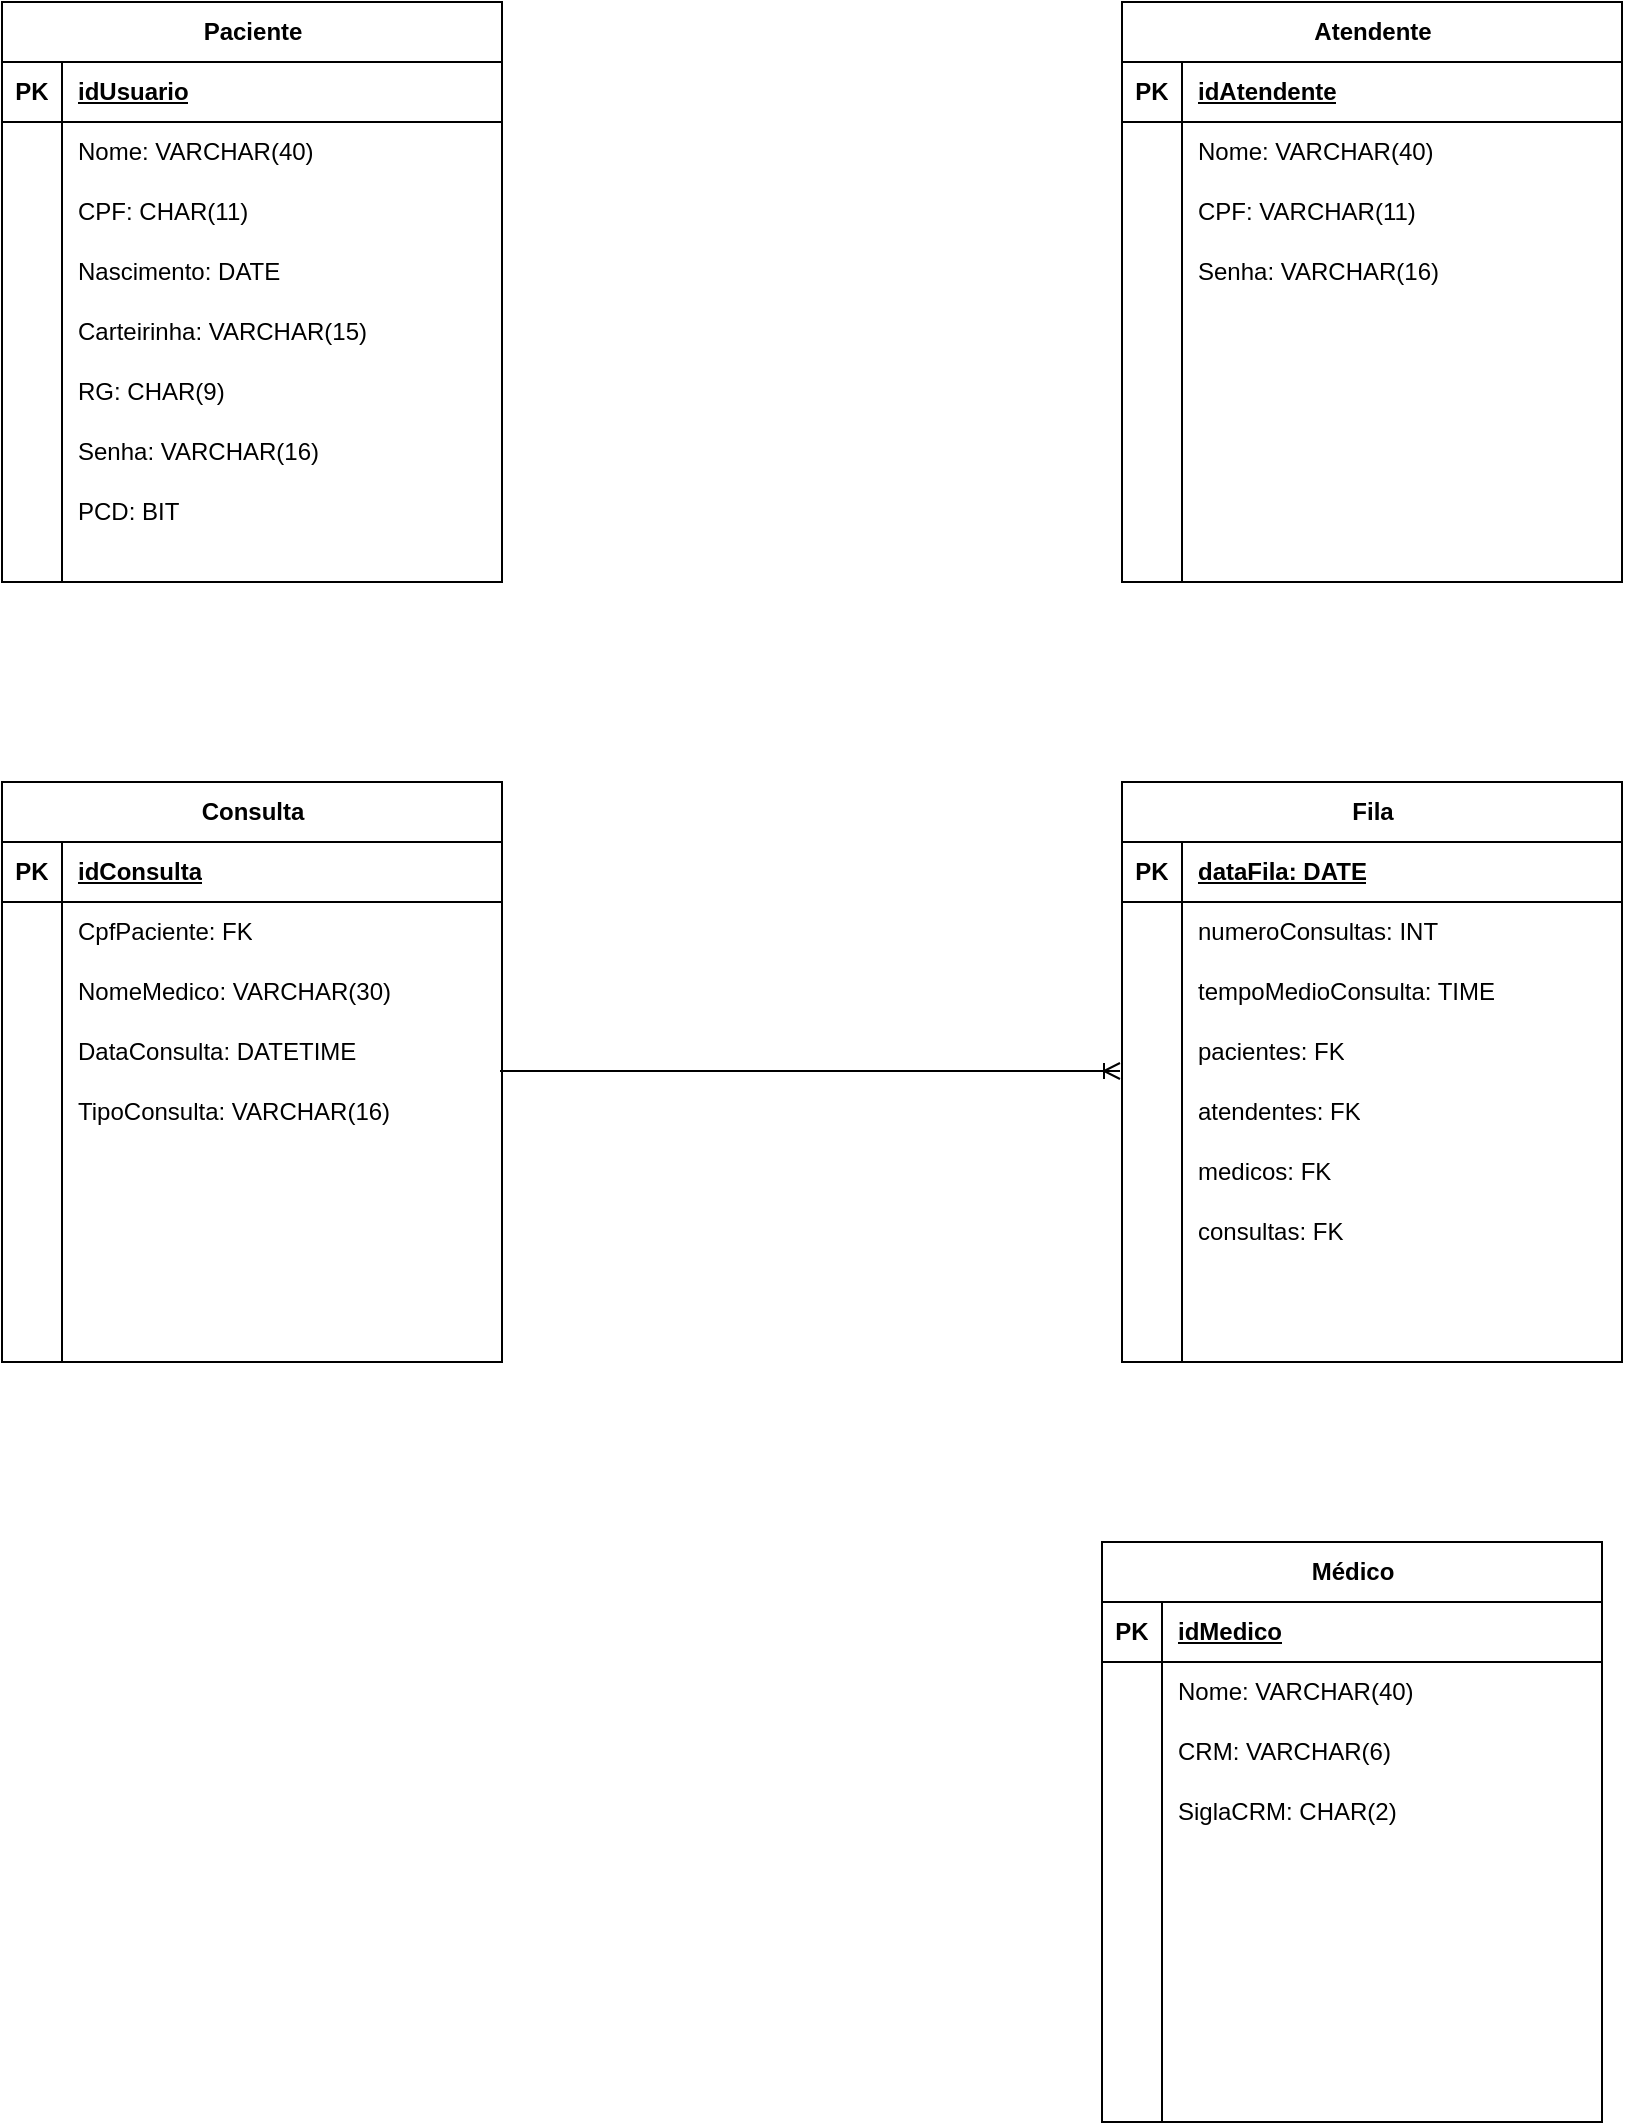 <mxfile version="24.7.16">
  <diagram name="Página-1" id="vgKkcztiWeYxf9Mb9Ure">
    <mxGraphModel dx="880" dy="426" grid="1" gridSize="10" guides="1" tooltips="1" connect="1" arrows="1" fold="1" page="1" pageScale="1" pageWidth="827" pageHeight="1169" math="0" shadow="0">
      <root>
        <mxCell id="0" />
        <mxCell id="1" parent="0" />
        <mxCell id="Rsq2qWyVtfIDxLRxskpb-33" value="" style="group" vertex="1" connectable="0" parent="1">
          <mxGeometry x="10" y="10" width="250" height="290" as="geometry" />
        </mxCell>
        <mxCell id="Rsq2qWyVtfIDxLRxskpb-1" value="Paciente" style="shape=table;startSize=30;container=1;collapsible=1;childLayout=tableLayout;fixedRows=1;rowLines=0;fontStyle=1;align=center;resizeLast=1;html=1;" vertex="1" parent="Rsq2qWyVtfIDxLRxskpb-33">
          <mxGeometry width="250" height="290" as="geometry" />
        </mxCell>
        <mxCell id="Rsq2qWyVtfIDxLRxskpb-2" value="" style="shape=tableRow;horizontal=0;startSize=0;swimlaneHead=0;swimlaneBody=0;fillColor=none;collapsible=0;dropTarget=0;points=[[0,0.5],[1,0.5]];portConstraint=eastwest;top=0;left=0;right=0;bottom=1;" vertex="1" parent="Rsq2qWyVtfIDxLRxskpb-1">
          <mxGeometry y="30" width="250" height="30" as="geometry" />
        </mxCell>
        <mxCell id="Rsq2qWyVtfIDxLRxskpb-3" value="PK" style="shape=partialRectangle;connectable=0;fillColor=none;top=0;left=0;bottom=0;right=0;fontStyle=1;overflow=hidden;whiteSpace=wrap;html=1;" vertex="1" parent="Rsq2qWyVtfIDxLRxskpb-2">
          <mxGeometry width="30" height="30" as="geometry">
            <mxRectangle width="30" height="30" as="alternateBounds" />
          </mxGeometry>
        </mxCell>
        <mxCell id="Rsq2qWyVtfIDxLRxskpb-4" value="idUsuario" style="shape=partialRectangle;connectable=0;fillColor=none;top=0;left=0;bottom=0;right=0;align=left;spacingLeft=6;fontStyle=5;overflow=hidden;whiteSpace=wrap;html=1;" vertex="1" parent="Rsq2qWyVtfIDxLRxskpb-2">
          <mxGeometry x="30" width="220" height="30" as="geometry">
            <mxRectangle width="220" height="30" as="alternateBounds" />
          </mxGeometry>
        </mxCell>
        <mxCell id="Rsq2qWyVtfIDxLRxskpb-5" value="" style="shape=tableRow;horizontal=0;startSize=0;swimlaneHead=0;swimlaneBody=0;fillColor=none;collapsible=0;dropTarget=0;points=[[0,0.5],[1,0.5]];portConstraint=eastwest;top=0;left=0;right=0;bottom=0;" vertex="1" parent="Rsq2qWyVtfIDxLRxskpb-1">
          <mxGeometry y="60" width="250" height="30" as="geometry" />
        </mxCell>
        <mxCell id="Rsq2qWyVtfIDxLRxskpb-6" value="" style="shape=partialRectangle;connectable=0;fillColor=none;top=0;left=0;bottom=0;right=0;editable=1;overflow=hidden;whiteSpace=wrap;html=1;" vertex="1" parent="Rsq2qWyVtfIDxLRxskpb-5">
          <mxGeometry width="30" height="30" as="geometry">
            <mxRectangle width="30" height="30" as="alternateBounds" />
          </mxGeometry>
        </mxCell>
        <mxCell id="Rsq2qWyVtfIDxLRxskpb-7" value="Nome: VARCHAR(40)" style="shape=partialRectangle;connectable=0;fillColor=none;top=0;left=0;bottom=0;right=0;align=left;spacingLeft=6;overflow=hidden;whiteSpace=wrap;html=1;" vertex="1" parent="Rsq2qWyVtfIDxLRxskpb-5">
          <mxGeometry x="30" width="220" height="30" as="geometry">
            <mxRectangle width="220" height="30" as="alternateBounds" />
          </mxGeometry>
        </mxCell>
        <mxCell id="Rsq2qWyVtfIDxLRxskpb-8" value="" style="shape=tableRow;horizontal=0;startSize=0;swimlaneHead=0;swimlaneBody=0;fillColor=none;collapsible=0;dropTarget=0;points=[[0,0.5],[1,0.5]];portConstraint=eastwest;top=0;left=0;right=0;bottom=0;" vertex="1" parent="Rsq2qWyVtfIDxLRxskpb-1">
          <mxGeometry y="90" width="250" height="30" as="geometry" />
        </mxCell>
        <mxCell id="Rsq2qWyVtfIDxLRxskpb-9" value="" style="shape=partialRectangle;connectable=0;fillColor=none;top=0;left=0;bottom=0;right=0;editable=1;overflow=hidden;whiteSpace=wrap;html=1;" vertex="1" parent="Rsq2qWyVtfIDxLRxskpb-8">
          <mxGeometry width="30" height="30" as="geometry">
            <mxRectangle width="30" height="30" as="alternateBounds" />
          </mxGeometry>
        </mxCell>
        <mxCell id="Rsq2qWyVtfIDxLRxskpb-10" value="CPF: CHAR(11)" style="shape=partialRectangle;connectable=0;fillColor=none;top=0;left=0;bottom=0;right=0;align=left;spacingLeft=6;overflow=hidden;whiteSpace=wrap;html=1;" vertex="1" parent="Rsq2qWyVtfIDxLRxskpb-8">
          <mxGeometry x="30" width="220" height="30" as="geometry">
            <mxRectangle width="220" height="30" as="alternateBounds" />
          </mxGeometry>
        </mxCell>
        <mxCell id="Rsq2qWyVtfIDxLRxskpb-11" value="" style="shape=tableRow;horizontal=0;startSize=0;swimlaneHead=0;swimlaneBody=0;fillColor=none;collapsible=0;dropTarget=0;points=[[0,0.5],[1,0.5]];portConstraint=eastwest;top=0;left=0;right=0;bottom=0;" vertex="1" parent="Rsq2qWyVtfIDxLRxskpb-1">
          <mxGeometry y="120" width="250" height="30" as="geometry" />
        </mxCell>
        <mxCell id="Rsq2qWyVtfIDxLRxskpb-12" value="" style="shape=partialRectangle;connectable=0;fillColor=none;top=0;left=0;bottom=0;right=0;editable=1;overflow=hidden;whiteSpace=wrap;html=1;" vertex="1" parent="Rsq2qWyVtfIDxLRxskpb-11">
          <mxGeometry width="30" height="30" as="geometry">
            <mxRectangle width="30" height="30" as="alternateBounds" />
          </mxGeometry>
        </mxCell>
        <mxCell id="Rsq2qWyVtfIDxLRxskpb-13" value="Nascimento: DATE" style="shape=partialRectangle;connectable=0;fillColor=none;top=0;left=0;bottom=0;right=0;align=left;spacingLeft=6;overflow=hidden;whiteSpace=wrap;html=1;" vertex="1" parent="Rsq2qWyVtfIDxLRxskpb-11">
          <mxGeometry x="30" width="220" height="30" as="geometry">
            <mxRectangle width="220" height="30" as="alternateBounds" />
          </mxGeometry>
        </mxCell>
        <mxCell id="Rsq2qWyVtfIDxLRxskpb-15" value="Carteirinha: VARCHAR(15)" style="shape=partialRectangle;connectable=0;fillColor=none;top=0;left=0;bottom=0;right=0;align=left;spacingLeft=6;overflow=hidden;whiteSpace=wrap;html=1;" vertex="1" parent="Rsq2qWyVtfIDxLRxskpb-33">
          <mxGeometry x="30" y="150" width="220" height="30" as="geometry">
            <mxRectangle width="220" height="30" as="alternateBounds" />
          </mxGeometry>
        </mxCell>
        <mxCell id="Rsq2qWyVtfIDxLRxskpb-16" value="RG: CHAR(9)&lt;span style=&quot;color: rgba(0, 0, 0, 0); font-family: monospace; font-size: 0px; text-wrap: nowrap;&quot;&gt;%3CmxGraphModel%3E%3Croot%3E%3CmxCell%20id%3D%220%22%2F%3E%3CmxCell%20id%3D%221%22%20parent%3D%220%22%2F%3E%3CmxCell%20id%3D%222%22%20value%3D%22Carteirinha%3A%20VARCHAR(15)%22%20style%3D%22shape%3DpartialRectangle%3Bconnectable%3D0%3BfillColor%3Dnone%3Btop%3D0%3Bleft%3D0%3Bbottom%3D0%3Bright%3D0%3Balign%3Dleft%3BspacingLeft%3D6%3Boverflow%3Dhidden%3BwhiteSpace%3Dwrap%3Bhtml%3D1%3B%22%20vertex%3D%221%22%20parent%3D%221%22%3E%3CmxGeometry%20x%3D%2240%22%20y%3D%22160%22%20width%3D%22220%22%20height%3D%2230%22%20as%3D%22geometry%22%3E%3CmxRectangle%20width%3D%22220%22%20height%3D%2230%22%20as%3D%22alternateBounds%22%2F%3E%3C%2FmxGeometry%3E%3C%2FmxCell%3E%3C%2Froot%3E%3C%2FmxGraphModel%3E&lt;/span&gt;" style="shape=partialRectangle;connectable=0;fillColor=none;top=0;left=0;bottom=0;right=0;align=left;spacingLeft=6;overflow=hidden;whiteSpace=wrap;html=1;" vertex="1" parent="Rsq2qWyVtfIDxLRxskpb-33">
          <mxGeometry x="30" y="180" width="220" height="30" as="geometry">
            <mxRectangle width="220" height="30" as="alternateBounds" />
          </mxGeometry>
        </mxCell>
        <mxCell id="Rsq2qWyVtfIDxLRxskpb-17" value="Senha: VARCHAR(16)" style="shape=partialRectangle;connectable=0;fillColor=none;top=0;left=0;bottom=0;right=0;align=left;spacingLeft=6;overflow=hidden;whiteSpace=wrap;html=1;" vertex="1" parent="Rsq2qWyVtfIDxLRxskpb-33">
          <mxGeometry x="30" y="210" width="220" height="30" as="geometry">
            <mxRectangle width="220" height="30" as="alternateBounds" />
          </mxGeometry>
        </mxCell>
        <mxCell id="Rsq2qWyVtfIDxLRxskpb-18" value="" style="endArrow=none;html=1;rounded=0;" edge="1" parent="Rsq2qWyVtfIDxLRxskpb-33">
          <mxGeometry relative="1" as="geometry">
            <mxPoint x="30" y="150" as="sourcePoint" />
            <mxPoint x="30" y="290" as="targetPoint" />
          </mxGeometry>
        </mxCell>
        <mxCell id="Rsq2qWyVtfIDxLRxskpb-151" value="PCD: BIT" style="shape=partialRectangle;connectable=0;fillColor=none;top=0;left=0;bottom=0;right=0;align=left;spacingLeft=6;overflow=hidden;whiteSpace=wrap;html=1;" vertex="1" parent="Rsq2qWyVtfIDxLRxskpb-33">
          <mxGeometry x="30" y="240" width="220" height="30" as="geometry">
            <mxRectangle width="220" height="30" as="alternateBounds" />
          </mxGeometry>
        </mxCell>
        <mxCell id="Rsq2qWyVtfIDxLRxskpb-34" value="" style="group" vertex="1" connectable="0" parent="1">
          <mxGeometry x="570" y="10" width="250" height="290" as="geometry" />
        </mxCell>
        <mxCell id="Rsq2qWyVtfIDxLRxskpb-35" value="Atendente" style="shape=table;startSize=30;container=1;collapsible=1;childLayout=tableLayout;fixedRows=1;rowLines=0;fontStyle=1;align=center;resizeLast=1;html=1;" vertex="1" parent="Rsq2qWyVtfIDxLRxskpb-34">
          <mxGeometry width="250" height="290" as="geometry" />
        </mxCell>
        <mxCell id="Rsq2qWyVtfIDxLRxskpb-36" value="" style="shape=tableRow;horizontal=0;startSize=0;swimlaneHead=0;swimlaneBody=0;fillColor=none;collapsible=0;dropTarget=0;points=[[0,0.5],[1,0.5]];portConstraint=eastwest;top=0;left=0;right=0;bottom=1;" vertex="1" parent="Rsq2qWyVtfIDxLRxskpb-35">
          <mxGeometry y="30" width="250" height="30" as="geometry" />
        </mxCell>
        <mxCell id="Rsq2qWyVtfIDxLRxskpb-37" value="PK" style="shape=partialRectangle;connectable=0;fillColor=none;top=0;left=0;bottom=0;right=0;fontStyle=1;overflow=hidden;whiteSpace=wrap;html=1;" vertex="1" parent="Rsq2qWyVtfIDxLRxskpb-36">
          <mxGeometry width="30" height="30" as="geometry">
            <mxRectangle width="30" height="30" as="alternateBounds" />
          </mxGeometry>
        </mxCell>
        <mxCell id="Rsq2qWyVtfIDxLRxskpb-38" value="idAtendente" style="shape=partialRectangle;connectable=0;fillColor=none;top=0;left=0;bottom=0;right=0;align=left;spacingLeft=6;fontStyle=5;overflow=hidden;whiteSpace=wrap;html=1;" vertex="1" parent="Rsq2qWyVtfIDxLRxskpb-36">
          <mxGeometry x="30" width="220" height="30" as="geometry">
            <mxRectangle width="220" height="30" as="alternateBounds" />
          </mxGeometry>
        </mxCell>
        <mxCell id="Rsq2qWyVtfIDxLRxskpb-39" value="" style="shape=tableRow;horizontal=0;startSize=0;swimlaneHead=0;swimlaneBody=0;fillColor=none;collapsible=0;dropTarget=0;points=[[0,0.5],[1,0.5]];portConstraint=eastwest;top=0;left=0;right=0;bottom=0;" vertex="1" parent="Rsq2qWyVtfIDxLRxskpb-35">
          <mxGeometry y="60" width="250" height="30" as="geometry" />
        </mxCell>
        <mxCell id="Rsq2qWyVtfIDxLRxskpb-40" value="" style="shape=partialRectangle;connectable=0;fillColor=none;top=0;left=0;bottom=0;right=0;editable=1;overflow=hidden;whiteSpace=wrap;html=1;" vertex="1" parent="Rsq2qWyVtfIDxLRxskpb-39">
          <mxGeometry width="30" height="30" as="geometry">
            <mxRectangle width="30" height="30" as="alternateBounds" />
          </mxGeometry>
        </mxCell>
        <mxCell id="Rsq2qWyVtfIDxLRxskpb-41" value="Nome: VARCHAR(40)" style="shape=partialRectangle;connectable=0;fillColor=none;top=0;left=0;bottom=0;right=0;align=left;spacingLeft=6;overflow=hidden;whiteSpace=wrap;html=1;" vertex="1" parent="Rsq2qWyVtfIDxLRxskpb-39">
          <mxGeometry x="30" width="220" height="30" as="geometry">
            <mxRectangle width="220" height="30" as="alternateBounds" />
          </mxGeometry>
        </mxCell>
        <mxCell id="Rsq2qWyVtfIDxLRxskpb-42" value="" style="shape=tableRow;horizontal=0;startSize=0;swimlaneHead=0;swimlaneBody=0;fillColor=none;collapsible=0;dropTarget=0;points=[[0,0.5],[1,0.5]];portConstraint=eastwest;top=0;left=0;right=0;bottom=0;" vertex="1" parent="Rsq2qWyVtfIDxLRxskpb-35">
          <mxGeometry y="90" width="250" height="30" as="geometry" />
        </mxCell>
        <mxCell id="Rsq2qWyVtfIDxLRxskpb-43" value="" style="shape=partialRectangle;connectable=0;fillColor=none;top=0;left=0;bottom=0;right=0;editable=1;overflow=hidden;whiteSpace=wrap;html=1;" vertex="1" parent="Rsq2qWyVtfIDxLRxskpb-42">
          <mxGeometry width="30" height="30" as="geometry">
            <mxRectangle width="30" height="30" as="alternateBounds" />
          </mxGeometry>
        </mxCell>
        <mxCell id="Rsq2qWyVtfIDxLRxskpb-44" value="CPF: VARCHAR(11)" style="shape=partialRectangle;connectable=0;fillColor=none;top=0;left=0;bottom=0;right=0;align=left;spacingLeft=6;overflow=hidden;whiteSpace=wrap;html=1;" vertex="1" parent="Rsq2qWyVtfIDxLRxskpb-42">
          <mxGeometry x="30" width="220" height="30" as="geometry">
            <mxRectangle width="220" height="30" as="alternateBounds" />
          </mxGeometry>
        </mxCell>
        <mxCell id="Rsq2qWyVtfIDxLRxskpb-45" value="" style="shape=tableRow;horizontal=0;startSize=0;swimlaneHead=0;swimlaneBody=0;fillColor=none;collapsible=0;dropTarget=0;points=[[0,0.5],[1,0.5]];portConstraint=eastwest;top=0;left=0;right=0;bottom=0;" vertex="1" parent="Rsq2qWyVtfIDxLRxskpb-35">
          <mxGeometry y="120" width="250" height="30" as="geometry" />
        </mxCell>
        <mxCell id="Rsq2qWyVtfIDxLRxskpb-46" value="" style="shape=partialRectangle;connectable=0;fillColor=none;top=0;left=0;bottom=0;right=0;editable=1;overflow=hidden;whiteSpace=wrap;html=1;" vertex="1" parent="Rsq2qWyVtfIDxLRxskpb-45">
          <mxGeometry width="30" height="30" as="geometry">
            <mxRectangle width="30" height="30" as="alternateBounds" />
          </mxGeometry>
        </mxCell>
        <mxCell id="Rsq2qWyVtfIDxLRxskpb-47" value="Senha: VARCHAR(16)" style="shape=partialRectangle;connectable=0;fillColor=none;top=0;left=0;bottom=0;right=0;align=left;spacingLeft=6;overflow=hidden;whiteSpace=wrap;html=1;" vertex="1" parent="Rsq2qWyVtfIDxLRxskpb-45">
          <mxGeometry x="30" width="220" height="30" as="geometry">
            <mxRectangle width="220" height="30" as="alternateBounds" />
          </mxGeometry>
        </mxCell>
        <mxCell id="Rsq2qWyVtfIDxLRxskpb-51" value="" style="endArrow=none;html=1;rounded=0;" edge="1" parent="Rsq2qWyVtfIDxLRxskpb-34">
          <mxGeometry relative="1" as="geometry">
            <mxPoint x="30" y="150" as="sourcePoint" />
            <mxPoint x="30" y="290" as="targetPoint" />
          </mxGeometry>
        </mxCell>
        <mxCell id="Rsq2qWyVtfIDxLRxskpb-70" value="" style="group" vertex="1" connectable="0" parent="1">
          <mxGeometry x="10" y="400" width="250" height="290" as="geometry" />
        </mxCell>
        <mxCell id="Rsq2qWyVtfIDxLRxskpb-84" value="TipoConsulta: VARCHAR(16)" style="shape=partialRectangle;connectable=0;fillColor=none;top=0;left=0;bottom=0;right=0;align=left;spacingLeft=6;overflow=hidden;whiteSpace=wrap;html=1;" vertex="1" parent="Rsq2qWyVtfIDxLRxskpb-70">
          <mxGeometry x="30" y="150" width="220" height="30" as="geometry">
            <mxRectangle width="220" height="30" as="alternateBounds" />
          </mxGeometry>
        </mxCell>
        <mxCell id="Rsq2qWyVtfIDxLRxskpb-87" value="" style="endArrow=none;html=1;rounded=0;" edge="1" parent="Rsq2qWyVtfIDxLRxskpb-70">
          <mxGeometry relative="1" as="geometry">
            <mxPoint x="30" y="150" as="sourcePoint" />
            <mxPoint x="30" y="290" as="targetPoint" />
          </mxGeometry>
        </mxCell>
        <mxCell id="Rsq2qWyVtfIDxLRxskpb-71" value="Consulta" style="shape=table;startSize=30;container=1;collapsible=1;childLayout=tableLayout;fixedRows=1;rowLines=0;fontStyle=1;align=center;resizeLast=1;html=1;" vertex="1" parent="1">
          <mxGeometry x="10" y="400" width="250" height="290" as="geometry" />
        </mxCell>
        <mxCell id="Rsq2qWyVtfIDxLRxskpb-72" value="" style="shape=tableRow;horizontal=0;startSize=0;swimlaneHead=0;swimlaneBody=0;fillColor=none;collapsible=0;dropTarget=0;points=[[0,0.5],[1,0.5]];portConstraint=eastwest;top=0;left=0;right=0;bottom=1;" vertex="1" parent="Rsq2qWyVtfIDxLRxskpb-71">
          <mxGeometry y="30" width="250" height="30" as="geometry" />
        </mxCell>
        <mxCell id="Rsq2qWyVtfIDxLRxskpb-73" value="PK" style="shape=partialRectangle;connectable=0;fillColor=none;top=0;left=0;bottom=0;right=0;fontStyle=1;overflow=hidden;whiteSpace=wrap;html=1;" vertex="1" parent="Rsq2qWyVtfIDxLRxskpb-72">
          <mxGeometry width="30" height="30" as="geometry">
            <mxRectangle width="30" height="30" as="alternateBounds" />
          </mxGeometry>
        </mxCell>
        <mxCell id="Rsq2qWyVtfIDxLRxskpb-74" value="idConsulta" style="shape=partialRectangle;connectable=0;fillColor=none;top=0;left=0;bottom=0;right=0;align=left;spacingLeft=6;fontStyle=5;overflow=hidden;whiteSpace=wrap;html=1;" vertex="1" parent="Rsq2qWyVtfIDxLRxskpb-72">
          <mxGeometry x="30" width="220" height="30" as="geometry">
            <mxRectangle width="220" height="30" as="alternateBounds" />
          </mxGeometry>
        </mxCell>
        <mxCell id="Rsq2qWyVtfIDxLRxskpb-75" value="" style="shape=tableRow;horizontal=0;startSize=0;swimlaneHead=0;swimlaneBody=0;fillColor=none;collapsible=0;dropTarget=0;points=[[0,0.5],[1,0.5]];portConstraint=eastwest;top=0;left=0;right=0;bottom=0;" vertex="1" parent="Rsq2qWyVtfIDxLRxskpb-71">
          <mxGeometry y="60" width="250" height="30" as="geometry" />
        </mxCell>
        <mxCell id="Rsq2qWyVtfIDxLRxskpb-76" value="" style="shape=partialRectangle;connectable=0;fillColor=none;top=0;left=0;bottom=0;right=0;editable=1;overflow=hidden;whiteSpace=wrap;html=1;" vertex="1" parent="Rsq2qWyVtfIDxLRxskpb-75">
          <mxGeometry width="30" height="30" as="geometry">
            <mxRectangle width="30" height="30" as="alternateBounds" />
          </mxGeometry>
        </mxCell>
        <mxCell id="Rsq2qWyVtfIDxLRxskpb-77" value="CpfPaciente: FK" style="shape=partialRectangle;connectable=0;fillColor=none;top=0;left=0;bottom=0;right=0;align=left;spacingLeft=6;overflow=hidden;whiteSpace=wrap;html=1;" vertex="1" parent="Rsq2qWyVtfIDxLRxskpb-75">
          <mxGeometry x="30" width="220" height="30" as="geometry">
            <mxRectangle width="220" height="30" as="alternateBounds" />
          </mxGeometry>
        </mxCell>
        <mxCell id="Rsq2qWyVtfIDxLRxskpb-78" value="" style="shape=tableRow;horizontal=0;startSize=0;swimlaneHead=0;swimlaneBody=0;fillColor=none;collapsible=0;dropTarget=0;points=[[0,0.5],[1,0.5]];portConstraint=eastwest;top=0;left=0;right=0;bottom=0;" vertex="1" parent="Rsq2qWyVtfIDxLRxskpb-71">
          <mxGeometry y="90" width="250" height="30" as="geometry" />
        </mxCell>
        <mxCell id="Rsq2qWyVtfIDxLRxskpb-79" value="" style="shape=partialRectangle;connectable=0;fillColor=none;top=0;left=0;bottom=0;right=0;editable=1;overflow=hidden;whiteSpace=wrap;html=1;" vertex="1" parent="Rsq2qWyVtfIDxLRxskpb-78">
          <mxGeometry width="30" height="30" as="geometry">
            <mxRectangle width="30" height="30" as="alternateBounds" />
          </mxGeometry>
        </mxCell>
        <mxCell id="Rsq2qWyVtfIDxLRxskpb-80" value="NomeMedico: VARCHAR(30)" style="shape=partialRectangle;connectable=0;fillColor=none;top=0;left=0;bottom=0;right=0;align=left;spacingLeft=6;overflow=hidden;whiteSpace=wrap;html=1;" vertex="1" parent="Rsq2qWyVtfIDxLRxskpb-78">
          <mxGeometry x="30" width="220" height="30" as="geometry">
            <mxRectangle width="220" height="30" as="alternateBounds" />
          </mxGeometry>
        </mxCell>
        <mxCell id="Rsq2qWyVtfIDxLRxskpb-81" value="" style="shape=tableRow;horizontal=0;startSize=0;swimlaneHead=0;swimlaneBody=0;fillColor=none;collapsible=0;dropTarget=0;points=[[0,0.5],[1,0.5]];portConstraint=eastwest;top=0;left=0;right=0;bottom=0;" vertex="1" parent="Rsq2qWyVtfIDxLRxskpb-71">
          <mxGeometry y="120" width="250" height="30" as="geometry" />
        </mxCell>
        <mxCell id="Rsq2qWyVtfIDxLRxskpb-82" value="" style="shape=partialRectangle;connectable=0;fillColor=none;top=0;left=0;bottom=0;right=0;editable=1;overflow=hidden;whiteSpace=wrap;html=1;" vertex="1" parent="Rsq2qWyVtfIDxLRxskpb-81">
          <mxGeometry width="30" height="30" as="geometry">
            <mxRectangle width="30" height="30" as="alternateBounds" />
          </mxGeometry>
        </mxCell>
        <mxCell id="Rsq2qWyVtfIDxLRxskpb-83" value="DataConsulta: DATETIME" style="shape=partialRectangle;connectable=0;fillColor=none;top=0;left=0;bottom=0;right=0;align=left;spacingLeft=6;overflow=hidden;whiteSpace=wrap;html=1;" vertex="1" parent="Rsq2qWyVtfIDxLRxskpb-81">
          <mxGeometry x="30" width="220" height="30" as="geometry">
            <mxRectangle width="220" height="30" as="alternateBounds" />
          </mxGeometry>
        </mxCell>
        <mxCell id="Rsq2qWyVtfIDxLRxskpb-114" value="" style="group" vertex="1" connectable="0" parent="1">
          <mxGeometry x="570" y="400" width="250" height="290" as="geometry" />
        </mxCell>
        <mxCell id="Rsq2qWyVtfIDxLRxskpb-115" value="atendentes: FK" style="shape=partialRectangle;connectable=0;fillColor=none;top=0;left=0;bottom=0;right=0;align=left;spacingLeft=6;overflow=hidden;whiteSpace=wrap;html=1;" vertex="1" parent="Rsq2qWyVtfIDxLRxskpb-114">
          <mxGeometry x="30" y="150" width="220" height="30" as="geometry">
            <mxRectangle width="220" height="30" as="alternateBounds" />
          </mxGeometry>
        </mxCell>
        <mxCell id="Rsq2qWyVtfIDxLRxskpb-116" value="" style="endArrow=none;html=1;rounded=0;" edge="1" parent="Rsq2qWyVtfIDxLRxskpb-114">
          <mxGeometry relative="1" as="geometry">
            <mxPoint x="30" y="150" as="sourcePoint" />
            <mxPoint x="30" y="290" as="targetPoint" />
          </mxGeometry>
        </mxCell>
        <mxCell id="Rsq2qWyVtfIDxLRxskpb-130" value="medicos: FK" style="shape=partialRectangle;connectable=0;fillColor=none;top=0;left=0;bottom=0;right=0;align=left;spacingLeft=6;overflow=hidden;whiteSpace=wrap;html=1;" vertex="1" parent="Rsq2qWyVtfIDxLRxskpb-114">
          <mxGeometry x="30" y="180" width="220" height="30" as="geometry">
            <mxRectangle width="220" height="30" as="alternateBounds" />
          </mxGeometry>
        </mxCell>
        <mxCell id="Rsq2qWyVtfIDxLRxskpb-131" value="consultas: FK" style="shape=partialRectangle;connectable=0;fillColor=none;top=0;left=0;bottom=0;right=0;align=left;spacingLeft=6;overflow=hidden;whiteSpace=wrap;html=1;" vertex="1" parent="Rsq2qWyVtfIDxLRxskpb-114">
          <mxGeometry x="30" y="210" width="220" height="30" as="geometry">
            <mxRectangle width="220" height="30" as="alternateBounds" />
          </mxGeometry>
        </mxCell>
        <mxCell id="Rsq2qWyVtfIDxLRxskpb-117" value="Fila" style="shape=table;startSize=30;container=1;collapsible=1;childLayout=tableLayout;fixedRows=1;rowLines=0;fontStyle=1;align=center;resizeLast=1;html=1;" vertex="1" parent="1">
          <mxGeometry x="570" y="400" width="250" height="290" as="geometry" />
        </mxCell>
        <mxCell id="Rsq2qWyVtfIDxLRxskpb-118" value="" style="shape=tableRow;horizontal=0;startSize=0;swimlaneHead=0;swimlaneBody=0;fillColor=none;collapsible=0;dropTarget=0;points=[[0,0.5],[1,0.5]];portConstraint=eastwest;top=0;left=0;right=0;bottom=1;" vertex="1" parent="Rsq2qWyVtfIDxLRxskpb-117">
          <mxGeometry y="30" width="250" height="30" as="geometry" />
        </mxCell>
        <mxCell id="Rsq2qWyVtfIDxLRxskpb-119" value="PK" style="shape=partialRectangle;connectable=0;fillColor=none;top=0;left=0;bottom=0;right=0;fontStyle=1;overflow=hidden;whiteSpace=wrap;html=1;" vertex="1" parent="Rsq2qWyVtfIDxLRxskpb-118">
          <mxGeometry width="30" height="30" as="geometry">
            <mxRectangle width="30" height="30" as="alternateBounds" />
          </mxGeometry>
        </mxCell>
        <mxCell id="Rsq2qWyVtfIDxLRxskpb-120" value="dataFila: DATE" style="shape=partialRectangle;connectable=0;fillColor=none;top=0;left=0;bottom=0;right=0;align=left;spacingLeft=6;fontStyle=5;overflow=hidden;whiteSpace=wrap;html=1;" vertex="1" parent="Rsq2qWyVtfIDxLRxskpb-118">
          <mxGeometry x="30" width="220" height="30" as="geometry">
            <mxRectangle width="220" height="30" as="alternateBounds" />
          </mxGeometry>
        </mxCell>
        <mxCell id="Rsq2qWyVtfIDxLRxskpb-121" value="" style="shape=tableRow;horizontal=0;startSize=0;swimlaneHead=0;swimlaneBody=0;fillColor=none;collapsible=0;dropTarget=0;points=[[0,0.5],[1,0.5]];portConstraint=eastwest;top=0;left=0;right=0;bottom=0;" vertex="1" parent="Rsq2qWyVtfIDxLRxskpb-117">
          <mxGeometry y="60" width="250" height="30" as="geometry" />
        </mxCell>
        <mxCell id="Rsq2qWyVtfIDxLRxskpb-122" value="" style="shape=partialRectangle;connectable=0;fillColor=none;top=0;left=0;bottom=0;right=0;editable=1;overflow=hidden;whiteSpace=wrap;html=1;" vertex="1" parent="Rsq2qWyVtfIDxLRxskpb-121">
          <mxGeometry width="30" height="30" as="geometry">
            <mxRectangle width="30" height="30" as="alternateBounds" />
          </mxGeometry>
        </mxCell>
        <mxCell id="Rsq2qWyVtfIDxLRxskpb-123" value="numeroConsultas: INT" style="shape=partialRectangle;connectable=0;fillColor=none;top=0;left=0;bottom=0;right=0;align=left;spacingLeft=6;overflow=hidden;whiteSpace=wrap;html=1;" vertex="1" parent="Rsq2qWyVtfIDxLRxskpb-121">
          <mxGeometry x="30" width="220" height="30" as="geometry">
            <mxRectangle width="220" height="30" as="alternateBounds" />
          </mxGeometry>
        </mxCell>
        <mxCell id="Rsq2qWyVtfIDxLRxskpb-124" value="" style="shape=tableRow;horizontal=0;startSize=0;swimlaneHead=0;swimlaneBody=0;fillColor=none;collapsible=0;dropTarget=0;points=[[0,0.5],[1,0.5]];portConstraint=eastwest;top=0;left=0;right=0;bottom=0;" vertex="1" parent="Rsq2qWyVtfIDxLRxskpb-117">
          <mxGeometry y="90" width="250" height="30" as="geometry" />
        </mxCell>
        <mxCell id="Rsq2qWyVtfIDxLRxskpb-125" value="" style="shape=partialRectangle;connectable=0;fillColor=none;top=0;left=0;bottom=0;right=0;editable=1;overflow=hidden;whiteSpace=wrap;html=1;" vertex="1" parent="Rsq2qWyVtfIDxLRxskpb-124">
          <mxGeometry width="30" height="30" as="geometry">
            <mxRectangle width="30" height="30" as="alternateBounds" />
          </mxGeometry>
        </mxCell>
        <mxCell id="Rsq2qWyVtfIDxLRxskpb-126" value="tempoMedioConsulta: TIME" style="shape=partialRectangle;connectable=0;fillColor=none;top=0;left=0;bottom=0;right=0;align=left;spacingLeft=6;overflow=hidden;whiteSpace=wrap;html=1;" vertex="1" parent="Rsq2qWyVtfIDxLRxskpb-124">
          <mxGeometry x="30" width="220" height="30" as="geometry">
            <mxRectangle width="220" height="30" as="alternateBounds" />
          </mxGeometry>
        </mxCell>
        <mxCell id="Rsq2qWyVtfIDxLRxskpb-127" value="" style="shape=tableRow;horizontal=0;startSize=0;swimlaneHead=0;swimlaneBody=0;fillColor=none;collapsible=0;dropTarget=0;points=[[0,0.5],[1,0.5]];portConstraint=eastwest;top=0;left=0;right=0;bottom=0;" vertex="1" parent="Rsq2qWyVtfIDxLRxskpb-117">
          <mxGeometry y="120" width="250" height="30" as="geometry" />
        </mxCell>
        <mxCell id="Rsq2qWyVtfIDxLRxskpb-128" value="" style="shape=partialRectangle;connectable=0;fillColor=none;top=0;left=0;bottom=0;right=0;editable=1;overflow=hidden;whiteSpace=wrap;html=1;" vertex="1" parent="Rsq2qWyVtfIDxLRxskpb-127">
          <mxGeometry width="30" height="30" as="geometry">
            <mxRectangle width="30" height="30" as="alternateBounds" />
          </mxGeometry>
        </mxCell>
        <mxCell id="Rsq2qWyVtfIDxLRxskpb-129" value="pacientes: FK" style="shape=partialRectangle;connectable=0;fillColor=none;top=0;left=0;bottom=0;right=0;align=left;spacingLeft=6;overflow=hidden;whiteSpace=wrap;html=1;" vertex="1" parent="Rsq2qWyVtfIDxLRxskpb-127">
          <mxGeometry x="30" width="220" height="30" as="geometry">
            <mxRectangle width="220" height="30" as="alternateBounds" />
          </mxGeometry>
        </mxCell>
        <mxCell id="Rsq2qWyVtfIDxLRxskpb-132" value="" style="edgeStyle=entityRelationEdgeStyle;fontSize=12;html=1;endArrow=ERoneToMany;rounded=0;" edge="1" parent="1">
          <mxGeometry width="100" height="100" relative="1" as="geometry">
            <mxPoint x="259" y="544.5" as="sourcePoint" />
            <mxPoint x="569" y="544.5" as="targetPoint" />
          </mxGeometry>
        </mxCell>
        <mxCell id="Rsq2qWyVtfIDxLRxskpb-133" value="" style="group" vertex="1" connectable="0" parent="1">
          <mxGeometry x="560" y="780" width="250" height="290" as="geometry" />
        </mxCell>
        <mxCell id="Rsq2qWyVtfIDxLRxskpb-134" value="Médico" style="shape=table;startSize=30;container=1;collapsible=1;childLayout=tableLayout;fixedRows=1;rowLines=0;fontStyle=1;align=center;resizeLast=1;html=1;" vertex="1" parent="Rsq2qWyVtfIDxLRxskpb-133">
          <mxGeometry width="250" height="290" as="geometry" />
        </mxCell>
        <mxCell id="Rsq2qWyVtfIDxLRxskpb-135" value="" style="shape=tableRow;horizontal=0;startSize=0;swimlaneHead=0;swimlaneBody=0;fillColor=none;collapsible=0;dropTarget=0;points=[[0,0.5],[1,0.5]];portConstraint=eastwest;top=0;left=0;right=0;bottom=1;" vertex="1" parent="Rsq2qWyVtfIDxLRxskpb-134">
          <mxGeometry y="30" width="250" height="30" as="geometry" />
        </mxCell>
        <mxCell id="Rsq2qWyVtfIDxLRxskpb-136" value="PK" style="shape=partialRectangle;connectable=0;fillColor=none;top=0;left=0;bottom=0;right=0;fontStyle=1;overflow=hidden;whiteSpace=wrap;html=1;" vertex="1" parent="Rsq2qWyVtfIDxLRxskpb-135">
          <mxGeometry width="30" height="30" as="geometry">
            <mxRectangle width="30" height="30" as="alternateBounds" />
          </mxGeometry>
        </mxCell>
        <mxCell id="Rsq2qWyVtfIDxLRxskpb-137" value="idMedico" style="shape=partialRectangle;connectable=0;fillColor=none;top=0;left=0;bottom=0;right=0;align=left;spacingLeft=6;fontStyle=5;overflow=hidden;whiteSpace=wrap;html=1;" vertex="1" parent="Rsq2qWyVtfIDxLRxskpb-135">
          <mxGeometry x="30" width="220" height="30" as="geometry">
            <mxRectangle width="220" height="30" as="alternateBounds" />
          </mxGeometry>
        </mxCell>
        <mxCell id="Rsq2qWyVtfIDxLRxskpb-138" value="" style="shape=tableRow;horizontal=0;startSize=0;swimlaneHead=0;swimlaneBody=0;fillColor=none;collapsible=0;dropTarget=0;points=[[0,0.5],[1,0.5]];portConstraint=eastwest;top=0;left=0;right=0;bottom=0;" vertex="1" parent="Rsq2qWyVtfIDxLRxskpb-134">
          <mxGeometry y="60" width="250" height="30" as="geometry" />
        </mxCell>
        <mxCell id="Rsq2qWyVtfIDxLRxskpb-139" value="" style="shape=partialRectangle;connectable=0;fillColor=none;top=0;left=0;bottom=0;right=0;editable=1;overflow=hidden;whiteSpace=wrap;html=1;" vertex="1" parent="Rsq2qWyVtfIDxLRxskpb-138">
          <mxGeometry width="30" height="30" as="geometry">
            <mxRectangle width="30" height="30" as="alternateBounds" />
          </mxGeometry>
        </mxCell>
        <mxCell id="Rsq2qWyVtfIDxLRxskpb-140" value="Nome: VARCHAR(40)" style="shape=partialRectangle;connectable=0;fillColor=none;top=0;left=0;bottom=0;right=0;align=left;spacingLeft=6;overflow=hidden;whiteSpace=wrap;html=1;" vertex="1" parent="Rsq2qWyVtfIDxLRxskpb-138">
          <mxGeometry x="30" width="220" height="30" as="geometry">
            <mxRectangle width="220" height="30" as="alternateBounds" />
          </mxGeometry>
        </mxCell>
        <mxCell id="Rsq2qWyVtfIDxLRxskpb-141" value="" style="shape=tableRow;horizontal=0;startSize=0;swimlaneHead=0;swimlaneBody=0;fillColor=none;collapsible=0;dropTarget=0;points=[[0,0.5],[1,0.5]];portConstraint=eastwest;top=0;left=0;right=0;bottom=0;" vertex="1" parent="Rsq2qWyVtfIDxLRxskpb-134">
          <mxGeometry y="90" width="250" height="30" as="geometry" />
        </mxCell>
        <mxCell id="Rsq2qWyVtfIDxLRxskpb-142" value="" style="shape=partialRectangle;connectable=0;fillColor=none;top=0;left=0;bottom=0;right=0;editable=1;overflow=hidden;whiteSpace=wrap;html=1;" vertex="1" parent="Rsq2qWyVtfIDxLRxskpb-141">
          <mxGeometry width="30" height="30" as="geometry">
            <mxRectangle width="30" height="30" as="alternateBounds" />
          </mxGeometry>
        </mxCell>
        <mxCell id="Rsq2qWyVtfIDxLRxskpb-143" value="CRM: VARCHAR(6)" style="shape=partialRectangle;connectable=0;fillColor=none;top=0;left=0;bottom=0;right=0;align=left;spacingLeft=6;overflow=hidden;whiteSpace=wrap;html=1;" vertex="1" parent="Rsq2qWyVtfIDxLRxskpb-141">
          <mxGeometry x="30" width="220" height="30" as="geometry">
            <mxRectangle width="220" height="30" as="alternateBounds" />
          </mxGeometry>
        </mxCell>
        <mxCell id="Rsq2qWyVtfIDxLRxskpb-144" value="" style="shape=tableRow;horizontal=0;startSize=0;swimlaneHead=0;swimlaneBody=0;fillColor=none;collapsible=0;dropTarget=0;points=[[0,0.5],[1,0.5]];portConstraint=eastwest;top=0;left=0;right=0;bottom=0;" vertex="1" parent="Rsq2qWyVtfIDxLRxskpb-134">
          <mxGeometry y="120" width="250" height="30" as="geometry" />
        </mxCell>
        <mxCell id="Rsq2qWyVtfIDxLRxskpb-145" value="" style="shape=partialRectangle;connectable=0;fillColor=none;top=0;left=0;bottom=0;right=0;editable=1;overflow=hidden;whiteSpace=wrap;html=1;" vertex="1" parent="Rsq2qWyVtfIDxLRxskpb-144">
          <mxGeometry width="30" height="30" as="geometry">
            <mxRectangle width="30" height="30" as="alternateBounds" />
          </mxGeometry>
        </mxCell>
        <mxCell id="Rsq2qWyVtfIDxLRxskpb-146" value="SiglaCRM: CHAR(2)" style="shape=partialRectangle;connectable=0;fillColor=none;top=0;left=0;bottom=0;right=0;align=left;spacingLeft=6;overflow=hidden;whiteSpace=wrap;html=1;" vertex="1" parent="Rsq2qWyVtfIDxLRxskpb-144">
          <mxGeometry x="30" width="220" height="30" as="geometry">
            <mxRectangle width="220" height="30" as="alternateBounds" />
          </mxGeometry>
        </mxCell>
        <mxCell id="Rsq2qWyVtfIDxLRxskpb-147" value="" style="shape=partialRectangle;connectable=0;fillColor=none;top=0;left=0;bottom=0;right=0;align=left;spacingLeft=6;overflow=hidden;whiteSpace=wrap;html=1;" vertex="1" parent="Rsq2qWyVtfIDxLRxskpb-133">
          <mxGeometry x="30" y="150" width="220" height="30" as="geometry">
            <mxRectangle width="220" height="30" as="alternateBounds" />
          </mxGeometry>
        </mxCell>
        <mxCell id="Rsq2qWyVtfIDxLRxskpb-150" value="" style="endArrow=none;html=1;rounded=0;" edge="1" parent="Rsq2qWyVtfIDxLRxskpb-133">
          <mxGeometry relative="1" as="geometry">
            <mxPoint x="30" y="150" as="sourcePoint" />
            <mxPoint x="30" y="290" as="targetPoint" />
          </mxGeometry>
        </mxCell>
      </root>
    </mxGraphModel>
  </diagram>
</mxfile>
